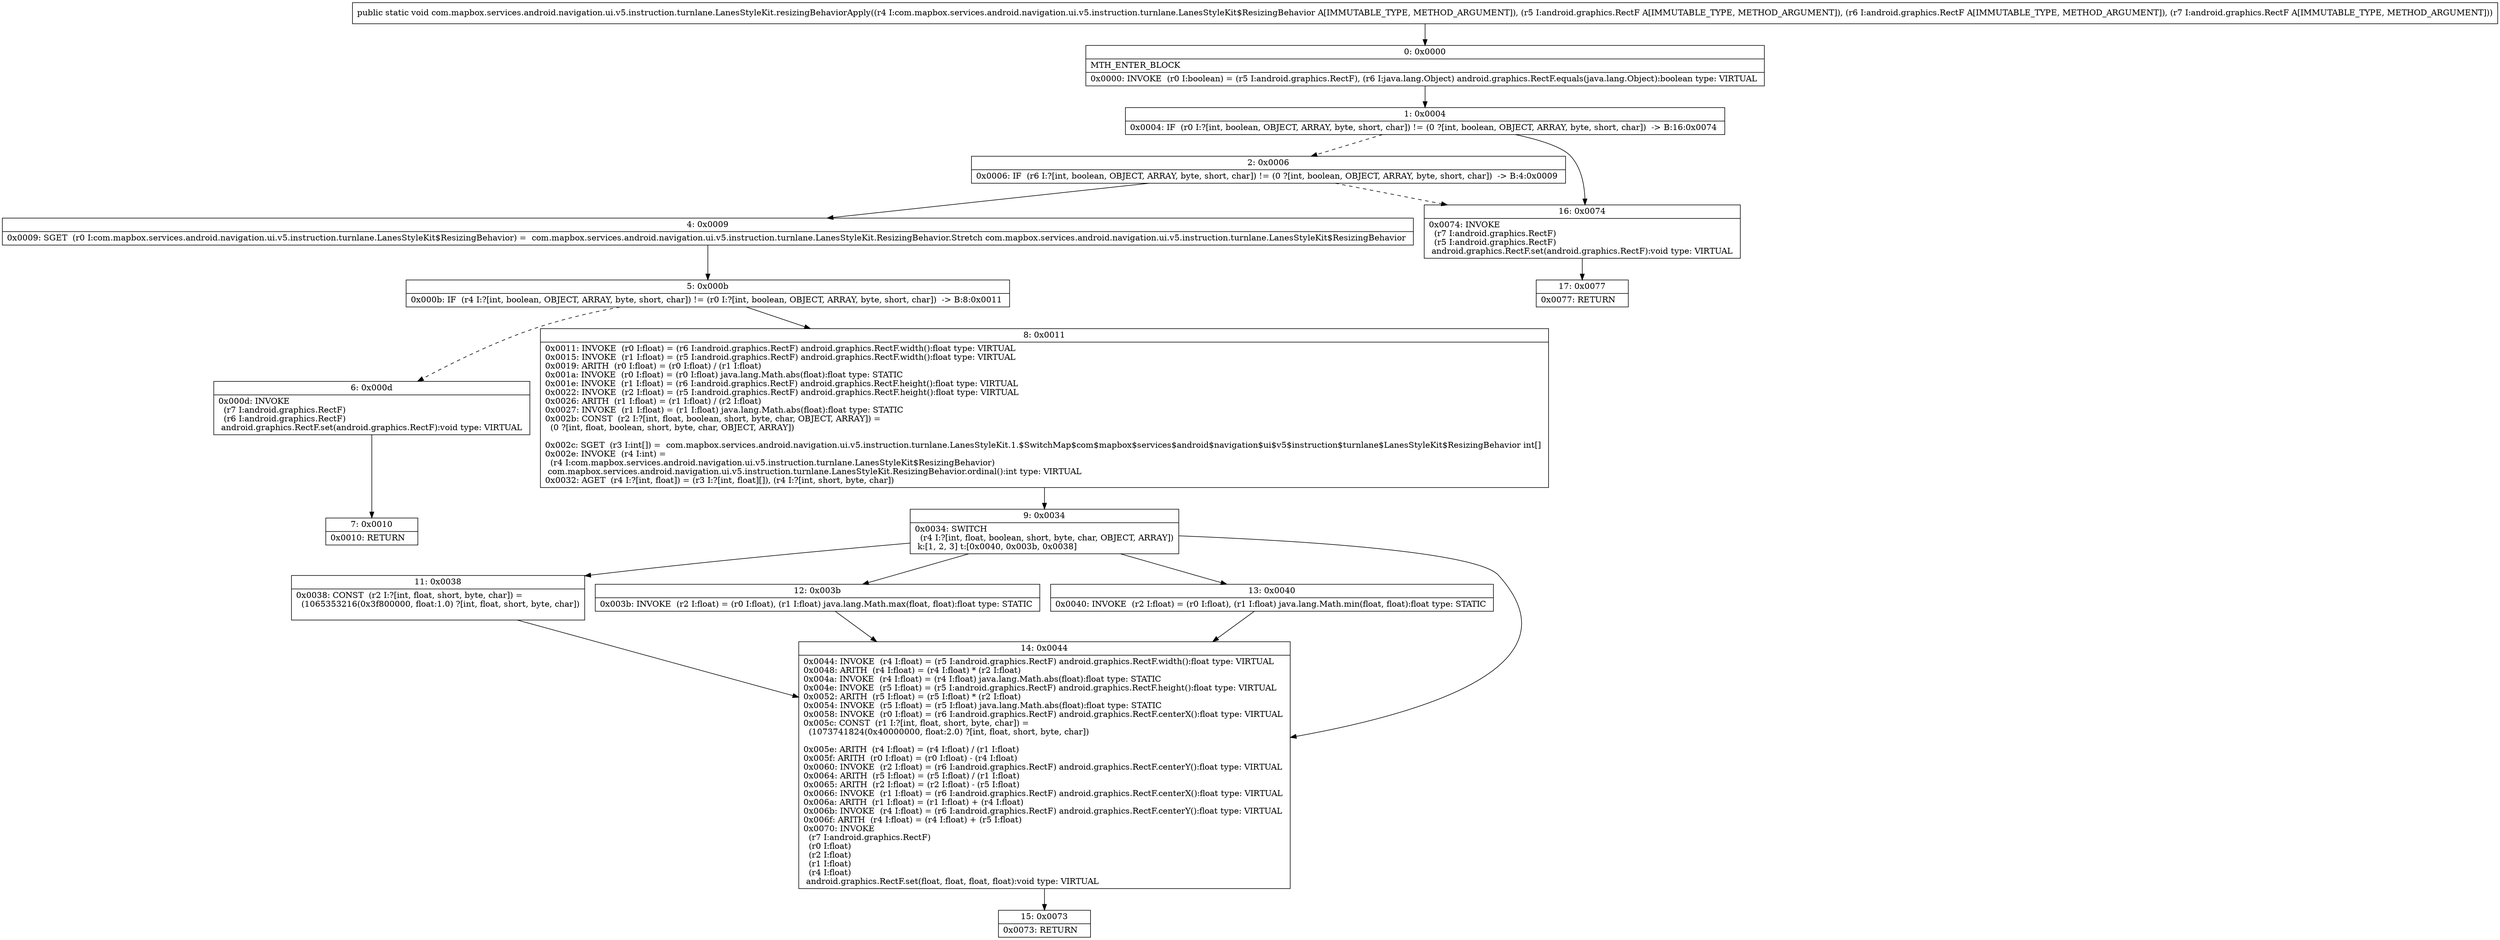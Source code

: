 digraph "CFG forcom.mapbox.services.android.navigation.ui.v5.instruction.turnlane.LanesStyleKit.resizingBehaviorApply(Lcom\/mapbox\/services\/android\/navigation\/ui\/v5\/instruction\/turnlane\/LanesStyleKit$ResizingBehavior;Landroid\/graphics\/RectF;Landroid\/graphics\/RectF;Landroid\/graphics\/RectF;)V" {
Node_0 [shape=record,label="{0\:\ 0x0000|MTH_ENTER_BLOCK\l|0x0000: INVOKE  (r0 I:boolean) = (r5 I:android.graphics.RectF), (r6 I:java.lang.Object) android.graphics.RectF.equals(java.lang.Object):boolean type: VIRTUAL \l}"];
Node_1 [shape=record,label="{1\:\ 0x0004|0x0004: IF  (r0 I:?[int, boolean, OBJECT, ARRAY, byte, short, char]) != (0 ?[int, boolean, OBJECT, ARRAY, byte, short, char])  \-\> B:16:0x0074 \l}"];
Node_2 [shape=record,label="{2\:\ 0x0006|0x0006: IF  (r6 I:?[int, boolean, OBJECT, ARRAY, byte, short, char]) != (0 ?[int, boolean, OBJECT, ARRAY, byte, short, char])  \-\> B:4:0x0009 \l}"];
Node_4 [shape=record,label="{4\:\ 0x0009|0x0009: SGET  (r0 I:com.mapbox.services.android.navigation.ui.v5.instruction.turnlane.LanesStyleKit$ResizingBehavior) =  com.mapbox.services.android.navigation.ui.v5.instruction.turnlane.LanesStyleKit.ResizingBehavior.Stretch com.mapbox.services.android.navigation.ui.v5.instruction.turnlane.LanesStyleKit$ResizingBehavior \l}"];
Node_5 [shape=record,label="{5\:\ 0x000b|0x000b: IF  (r4 I:?[int, boolean, OBJECT, ARRAY, byte, short, char]) != (r0 I:?[int, boolean, OBJECT, ARRAY, byte, short, char])  \-\> B:8:0x0011 \l}"];
Node_6 [shape=record,label="{6\:\ 0x000d|0x000d: INVOKE  \l  (r7 I:android.graphics.RectF)\l  (r6 I:android.graphics.RectF)\l android.graphics.RectF.set(android.graphics.RectF):void type: VIRTUAL \l}"];
Node_7 [shape=record,label="{7\:\ 0x0010|0x0010: RETURN   \l}"];
Node_8 [shape=record,label="{8\:\ 0x0011|0x0011: INVOKE  (r0 I:float) = (r6 I:android.graphics.RectF) android.graphics.RectF.width():float type: VIRTUAL \l0x0015: INVOKE  (r1 I:float) = (r5 I:android.graphics.RectF) android.graphics.RectF.width():float type: VIRTUAL \l0x0019: ARITH  (r0 I:float) = (r0 I:float) \/ (r1 I:float) \l0x001a: INVOKE  (r0 I:float) = (r0 I:float) java.lang.Math.abs(float):float type: STATIC \l0x001e: INVOKE  (r1 I:float) = (r6 I:android.graphics.RectF) android.graphics.RectF.height():float type: VIRTUAL \l0x0022: INVOKE  (r2 I:float) = (r5 I:android.graphics.RectF) android.graphics.RectF.height():float type: VIRTUAL \l0x0026: ARITH  (r1 I:float) = (r1 I:float) \/ (r2 I:float) \l0x0027: INVOKE  (r1 I:float) = (r1 I:float) java.lang.Math.abs(float):float type: STATIC \l0x002b: CONST  (r2 I:?[int, float, boolean, short, byte, char, OBJECT, ARRAY]) = \l  (0 ?[int, float, boolean, short, byte, char, OBJECT, ARRAY])\l \l0x002c: SGET  (r3 I:int[]) =  com.mapbox.services.android.navigation.ui.v5.instruction.turnlane.LanesStyleKit.1.$SwitchMap$com$mapbox$services$android$navigation$ui$v5$instruction$turnlane$LanesStyleKit$ResizingBehavior int[] \l0x002e: INVOKE  (r4 I:int) = \l  (r4 I:com.mapbox.services.android.navigation.ui.v5.instruction.turnlane.LanesStyleKit$ResizingBehavior)\l com.mapbox.services.android.navigation.ui.v5.instruction.turnlane.LanesStyleKit.ResizingBehavior.ordinal():int type: VIRTUAL \l0x0032: AGET  (r4 I:?[int, float]) = (r3 I:?[int, float][]), (r4 I:?[int, short, byte, char]) \l}"];
Node_9 [shape=record,label="{9\:\ 0x0034|0x0034: SWITCH  \l  (r4 I:?[int, float, boolean, short, byte, char, OBJECT, ARRAY])\l k:[1, 2, 3] t:[0x0040, 0x003b, 0x0038] \l}"];
Node_11 [shape=record,label="{11\:\ 0x0038|0x0038: CONST  (r2 I:?[int, float, short, byte, char]) = \l  (1065353216(0x3f800000, float:1.0) ?[int, float, short, byte, char])\l \l}"];
Node_12 [shape=record,label="{12\:\ 0x003b|0x003b: INVOKE  (r2 I:float) = (r0 I:float), (r1 I:float) java.lang.Math.max(float, float):float type: STATIC \l}"];
Node_13 [shape=record,label="{13\:\ 0x0040|0x0040: INVOKE  (r2 I:float) = (r0 I:float), (r1 I:float) java.lang.Math.min(float, float):float type: STATIC \l}"];
Node_14 [shape=record,label="{14\:\ 0x0044|0x0044: INVOKE  (r4 I:float) = (r5 I:android.graphics.RectF) android.graphics.RectF.width():float type: VIRTUAL \l0x0048: ARITH  (r4 I:float) = (r4 I:float) * (r2 I:float) \l0x004a: INVOKE  (r4 I:float) = (r4 I:float) java.lang.Math.abs(float):float type: STATIC \l0x004e: INVOKE  (r5 I:float) = (r5 I:android.graphics.RectF) android.graphics.RectF.height():float type: VIRTUAL \l0x0052: ARITH  (r5 I:float) = (r5 I:float) * (r2 I:float) \l0x0054: INVOKE  (r5 I:float) = (r5 I:float) java.lang.Math.abs(float):float type: STATIC \l0x0058: INVOKE  (r0 I:float) = (r6 I:android.graphics.RectF) android.graphics.RectF.centerX():float type: VIRTUAL \l0x005c: CONST  (r1 I:?[int, float, short, byte, char]) = \l  (1073741824(0x40000000, float:2.0) ?[int, float, short, byte, char])\l \l0x005e: ARITH  (r4 I:float) = (r4 I:float) \/ (r1 I:float) \l0x005f: ARITH  (r0 I:float) = (r0 I:float) \- (r4 I:float) \l0x0060: INVOKE  (r2 I:float) = (r6 I:android.graphics.RectF) android.graphics.RectF.centerY():float type: VIRTUAL \l0x0064: ARITH  (r5 I:float) = (r5 I:float) \/ (r1 I:float) \l0x0065: ARITH  (r2 I:float) = (r2 I:float) \- (r5 I:float) \l0x0066: INVOKE  (r1 I:float) = (r6 I:android.graphics.RectF) android.graphics.RectF.centerX():float type: VIRTUAL \l0x006a: ARITH  (r1 I:float) = (r1 I:float) + (r4 I:float) \l0x006b: INVOKE  (r4 I:float) = (r6 I:android.graphics.RectF) android.graphics.RectF.centerY():float type: VIRTUAL \l0x006f: ARITH  (r4 I:float) = (r4 I:float) + (r5 I:float) \l0x0070: INVOKE  \l  (r7 I:android.graphics.RectF)\l  (r0 I:float)\l  (r2 I:float)\l  (r1 I:float)\l  (r4 I:float)\l android.graphics.RectF.set(float, float, float, float):void type: VIRTUAL \l}"];
Node_15 [shape=record,label="{15\:\ 0x0073|0x0073: RETURN   \l}"];
Node_16 [shape=record,label="{16\:\ 0x0074|0x0074: INVOKE  \l  (r7 I:android.graphics.RectF)\l  (r5 I:android.graphics.RectF)\l android.graphics.RectF.set(android.graphics.RectF):void type: VIRTUAL \l}"];
Node_17 [shape=record,label="{17\:\ 0x0077|0x0077: RETURN   \l}"];
MethodNode[shape=record,label="{public static void com.mapbox.services.android.navigation.ui.v5.instruction.turnlane.LanesStyleKit.resizingBehaviorApply((r4 I:com.mapbox.services.android.navigation.ui.v5.instruction.turnlane.LanesStyleKit$ResizingBehavior A[IMMUTABLE_TYPE, METHOD_ARGUMENT]), (r5 I:android.graphics.RectF A[IMMUTABLE_TYPE, METHOD_ARGUMENT]), (r6 I:android.graphics.RectF A[IMMUTABLE_TYPE, METHOD_ARGUMENT]), (r7 I:android.graphics.RectF A[IMMUTABLE_TYPE, METHOD_ARGUMENT])) }"];
MethodNode -> Node_0;
Node_0 -> Node_1;
Node_1 -> Node_2[style=dashed];
Node_1 -> Node_16;
Node_2 -> Node_4;
Node_2 -> Node_16[style=dashed];
Node_4 -> Node_5;
Node_5 -> Node_6[style=dashed];
Node_5 -> Node_8;
Node_6 -> Node_7;
Node_8 -> Node_9;
Node_9 -> Node_11;
Node_9 -> Node_12;
Node_9 -> Node_13;
Node_9 -> Node_14;
Node_11 -> Node_14;
Node_12 -> Node_14;
Node_13 -> Node_14;
Node_14 -> Node_15;
Node_16 -> Node_17;
}

